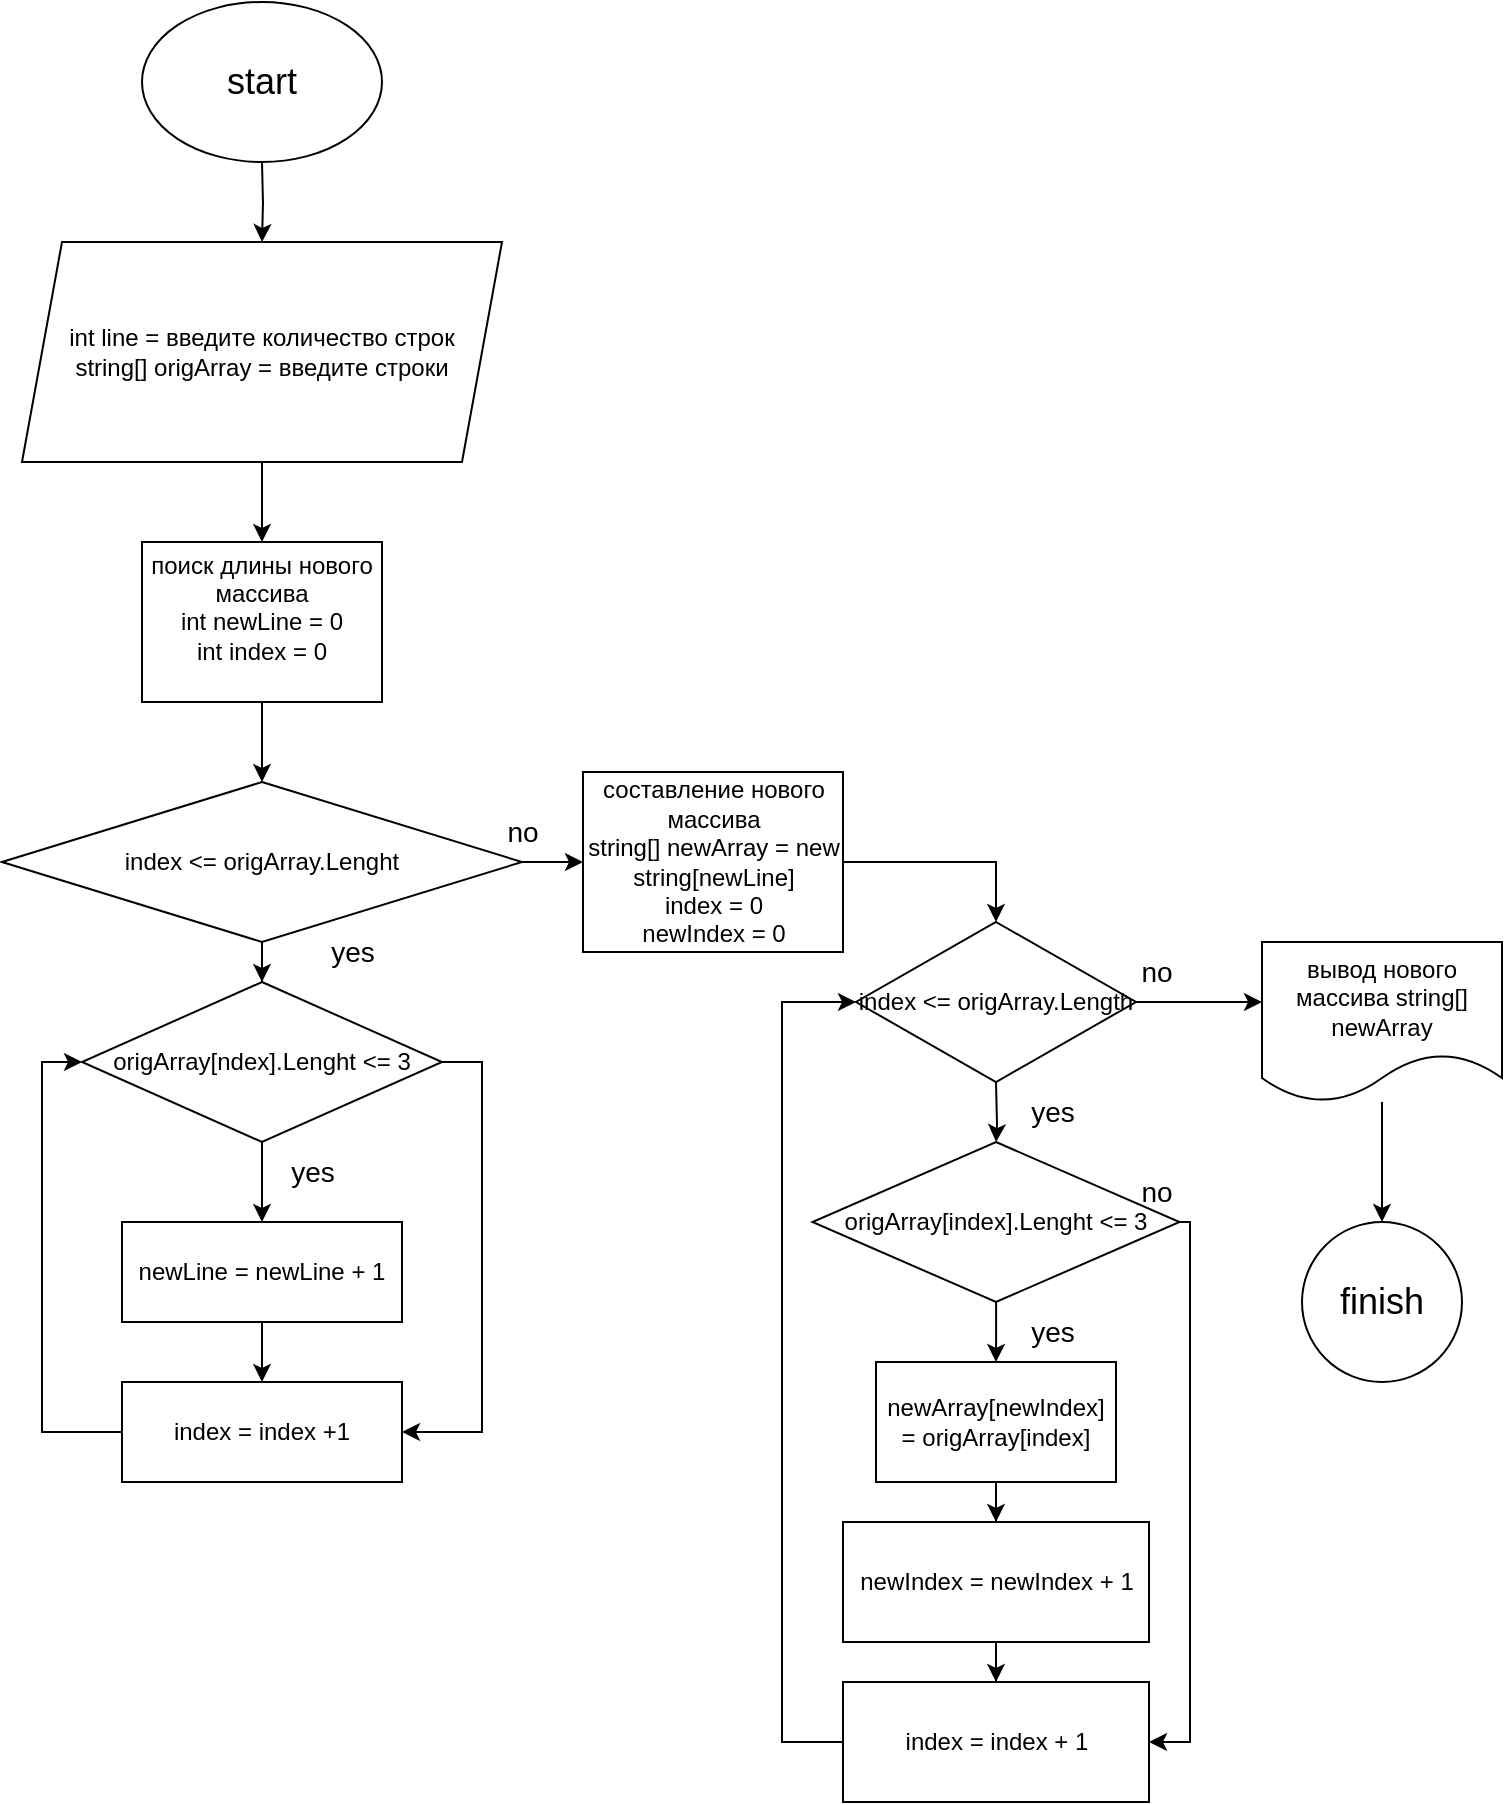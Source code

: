 <mxfile version="24.6.4" type="device">
  <diagram name="Страница — 1" id="rr5RCUjF8rNWnvtVm8tM">
    <mxGraphModel dx="1050" dy="562" grid="1" gridSize="10" guides="1" tooltips="1" connect="1" arrows="1" fold="1" page="1" pageScale="1" pageWidth="827" pageHeight="1169" math="0" shadow="0">
      <root>
        <mxCell id="0" />
        <mxCell id="1" parent="0" />
        <mxCell id="vNJtCYYpdefFr2aL_kDl-2" style="edgeStyle=orthogonalEdgeStyle;rounded=0;orthogonalLoop=1;jettySize=auto;html=1;exitX=0.5;exitY=1;exitDx=0;exitDy=0;" parent="1" edge="1">
          <mxGeometry relative="1" as="geometry">
            <mxPoint x="140" y="120" as="targetPoint" />
            <mxPoint x="140" y="80" as="sourcePoint" />
          </mxGeometry>
        </mxCell>
        <mxCell id="vNJtCYYpdefFr2aL_kDl-1" value="&lt;font style=&quot;vertical-align: inherit;&quot;&gt;&lt;font style=&quot;vertical-align: inherit; font-size: 18px;&quot;&gt;start&lt;/font&gt;&lt;/font&gt;" style="ellipse;whiteSpace=wrap;html=1;" parent="1" vertex="1">
          <mxGeometry x="80" width="120" height="80" as="geometry" />
        </mxCell>
        <mxCell id="I0rxd6nHqhTmoSUv3-NU-6" value="" style="edgeStyle=orthogonalEdgeStyle;rounded=0;orthogonalLoop=1;jettySize=auto;html=1;" edge="1" parent="1" source="vNJtCYYpdefFr2aL_kDl-3" target="I0rxd6nHqhTmoSUv3-NU-4">
          <mxGeometry relative="1" as="geometry" />
        </mxCell>
        <mxCell id="vNJtCYYpdefFr2aL_kDl-3" value="int line = введите количество строк&lt;div&gt;string[] origArray = введите строки&lt;/div&gt;" style="shape=parallelogram;perimeter=parallelogramPerimeter;whiteSpace=wrap;html=1;fixedSize=1;" parent="1" vertex="1">
          <mxGeometry x="20" y="120" width="240" height="110" as="geometry" />
        </mxCell>
        <mxCell id="I0rxd6nHqhTmoSUv3-NU-11" value="" style="edgeStyle=orthogonalEdgeStyle;rounded=0;orthogonalLoop=1;jettySize=auto;html=1;" edge="1" parent="1" source="I0rxd6nHqhTmoSUv3-NU-3" target="I0rxd6nHqhTmoSUv3-NU-10">
          <mxGeometry relative="1" as="geometry" />
        </mxCell>
        <mxCell id="I0rxd6nHqhTmoSUv3-NU-44" value="" style="edgeStyle=orthogonalEdgeStyle;rounded=0;orthogonalLoop=1;jettySize=auto;html=1;" edge="1" parent="1" source="I0rxd6nHqhTmoSUv3-NU-3" target="I0rxd6nHqhTmoSUv3-NU-19">
          <mxGeometry relative="1" as="geometry" />
        </mxCell>
        <mxCell id="I0rxd6nHqhTmoSUv3-NU-3" value="index &amp;lt;= origArray.Lenght" style="rhombus;whiteSpace=wrap;html=1;" vertex="1" parent="1">
          <mxGeometry x="10" y="390" width="260" height="80" as="geometry" />
        </mxCell>
        <mxCell id="I0rxd6nHqhTmoSUv3-NU-7" value="" style="edgeStyle=orthogonalEdgeStyle;rounded=0;orthogonalLoop=1;jettySize=auto;html=1;" edge="1" parent="1" source="I0rxd6nHqhTmoSUv3-NU-4" target="I0rxd6nHqhTmoSUv3-NU-3">
          <mxGeometry relative="1" as="geometry" />
        </mxCell>
        <mxCell id="I0rxd6nHqhTmoSUv3-NU-4" value="&lt;div&gt;поиск длины нового массива&lt;/div&gt;int newLine = 0&lt;div&gt;int index = 0&lt;br&gt;&lt;div&gt;&lt;br&gt;&lt;/div&gt;&lt;/div&gt;" style="rounded=0;whiteSpace=wrap;html=1;" vertex="1" parent="1">
          <mxGeometry x="80" y="270" width="120" height="80" as="geometry" />
        </mxCell>
        <mxCell id="I0rxd6nHqhTmoSUv3-NU-13" value="" style="edgeStyle=orthogonalEdgeStyle;rounded=0;orthogonalLoop=1;jettySize=auto;html=1;" edge="1" parent="1" source="I0rxd6nHqhTmoSUv3-NU-10" target="I0rxd6nHqhTmoSUv3-NU-12">
          <mxGeometry relative="1" as="geometry" />
        </mxCell>
        <mxCell id="I0rxd6nHqhTmoSUv3-NU-14" style="edgeStyle=orthogonalEdgeStyle;rounded=0;orthogonalLoop=1;jettySize=auto;html=1;exitX=1;exitY=0.5;exitDx=0;exitDy=0;entryX=1;entryY=0.5;entryDx=0;entryDy=0;" edge="1" parent="1" source="I0rxd6nHqhTmoSUv3-NU-10" target="I0rxd6nHqhTmoSUv3-NU-15">
          <mxGeometry relative="1" as="geometry">
            <mxPoint x="300" y="720" as="targetPoint" />
          </mxGeometry>
        </mxCell>
        <mxCell id="I0rxd6nHqhTmoSUv3-NU-10" value="origArray[ndex].Lenght &amp;lt;= 3" style="rhombus;whiteSpace=wrap;html=1;" vertex="1" parent="1">
          <mxGeometry x="50" y="490" width="180" height="80" as="geometry" />
        </mxCell>
        <mxCell id="I0rxd6nHqhTmoSUv3-NU-16" value="" style="edgeStyle=orthogonalEdgeStyle;rounded=0;orthogonalLoop=1;jettySize=auto;html=1;" edge="1" parent="1" source="I0rxd6nHqhTmoSUv3-NU-12" target="I0rxd6nHqhTmoSUv3-NU-15">
          <mxGeometry relative="1" as="geometry" />
        </mxCell>
        <mxCell id="I0rxd6nHqhTmoSUv3-NU-12" value="newLine = newLine + 1" style="whiteSpace=wrap;html=1;" vertex="1" parent="1">
          <mxGeometry x="70" y="610" width="140" height="50" as="geometry" />
        </mxCell>
        <mxCell id="I0rxd6nHqhTmoSUv3-NU-17" style="edgeStyle=orthogonalEdgeStyle;rounded=0;orthogonalLoop=1;jettySize=auto;html=1;entryX=0;entryY=0.5;entryDx=0;entryDy=0;" edge="1" parent="1" source="I0rxd6nHqhTmoSUv3-NU-15" target="I0rxd6nHqhTmoSUv3-NU-10">
          <mxGeometry relative="1" as="geometry">
            <Array as="points">
              <mxPoint x="30" y="715" />
              <mxPoint x="30" y="530" />
            </Array>
          </mxGeometry>
        </mxCell>
        <mxCell id="I0rxd6nHqhTmoSUv3-NU-15" value="index = index +1" style="whiteSpace=wrap;html=1;" vertex="1" parent="1">
          <mxGeometry x="70" y="690" width="140" height="50" as="geometry" />
        </mxCell>
        <mxCell id="I0rxd6nHqhTmoSUv3-NU-20" style="edgeStyle=orthogonalEdgeStyle;rounded=0;orthogonalLoop=1;jettySize=auto;html=1;entryX=0.5;entryY=0;entryDx=0;entryDy=0;" edge="1" parent="1" source="I0rxd6nHqhTmoSUv3-NU-19" target="I0rxd6nHqhTmoSUv3-NU-21">
          <mxGeometry relative="1" as="geometry">
            <mxPoint x="500" y="430" as="targetPoint" />
          </mxGeometry>
        </mxCell>
        <mxCell id="I0rxd6nHqhTmoSUv3-NU-19" value="составление нового массива&lt;div&gt;string[] newArray = new string[newLine]&lt;/div&gt;&lt;div&gt;index = 0&lt;/div&gt;&lt;div&gt;newIndex = 0&lt;/div&gt;" style="rounded=0;whiteSpace=wrap;html=1;" vertex="1" parent="1">
          <mxGeometry x="300.5" y="385" width="130" height="90" as="geometry" />
        </mxCell>
        <mxCell id="I0rxd6nHqhTmoSUv3-NU-36" value="" style="edgeStyle=orthogonalEdgeStyle;rounded=0;orthogonalLoop=1;jettySize=auto;html=1;" edge="1" parent="1" source="I0rxd6nHqhTmoSUv3-NU-21">
          <mxGeometry relative="1" as="geometry">
            <mxPoint x="640" y="500" as="targetPoint" />
          </mxGeometry>
        </mxCell>
        <mxCell id="I0rxd6nHqhTmoSUv3-NU-21" value="index &amp;lt;= origArray.Length" style="rhombus;whiteSpace=wrap;html=1;" vertex="1" parent="1">
          <mxGeometry x="437" y="460" width="140" height="80" as="geometry" />
        </mxCell>
        <mxCell id="I0rxd6nHqhTmoSUv3-NU-25" value="" style="edgeStyle=orthogonalEdgeStyle;rounded=0;orthogonalLoop=1;jettySize=auto;html=1;" edge="1" parent="1" target="I0rxd6nHqhTmoSUv3-NU-24">
          <mxGeometry relative="1" as="geometry">
            <mxPoint x="507" y="540" as="sourcePoint" />
          </mxGeometry>
        </mxCell>
        <mxCell id="I0rxd6nHqhTmoSUv3-NU-27" value="" style="edgeStyle=orthogonalEdgeStyle;rounded=0;orthogonalLoop=1;jettySize=auto;html=1;" edge="1" parent="1" source="I0rxd6nHqhTmoSUv3-NU-24" target="I0rxd6nHqhTmoSUv3-NU-26">
          <mxGeometry relative="1" as="geometry" />
        </mxCell>
        <mxCell id="I0rxd6nHqhTmoSUv3-NU-33" style="edgeStyle=orthogonalEdgeStyle;rounded=0;orthogonalLoop=1;jettySize=auto;html=1;entryX=1;entryY=0.5;entryDx=0;entryDy=0;" edge="1" parent="1" source="I0rxd6nHqhTmoSUv3-NU-24" target="I0rxd6nHqhTmoSUv3-NU-31">
          <mxGeometry relative="1" as="geometry">
            <Array as="points">
              <mxPoint x="604" y="610" />
              <mxPoint x="604" y="870" />
            </Array>
          </mxGeometry>
        </mxCell>
        <mxCell id="I0rxd6nHqhTmoSUv3-NU-24" value="origArray[index].Lenght &amp;lt;= 3" style="rhombus;whiteSpace=wrap;html=1;" vertex="1" parent="1">
          <mxGeometry x="415.25" y="570" width="183.5" height="80" as="geometry" />
        </mxCell>
        <mxCell id="I0rxd6nHqhTmoSUv3-NU-30" value="" style="edgeStyle=orthogonalEdgeStyle;rounded=0;orthogonalLoop=1;jettySize=auto;html=1;" edge="1" parent="1" source="I0rxd6nHqhTmoSUv3-NU-26" target="I0rxd6nHqhTmoSUv3-NU-29">
          <mxGeometry relative="1" as="geometry" />
        </mxCell>
        <mxCell id="I0rxd6nHqhTmoSUv3-NU-26" value="newArray[newIndex] = origArray[index]" style="whiteSpace=wrap;html=1;" vertex="1" parent="1">
          <mxGeometry x="447" y="680" width="120" height="60" as="geometry" />
        </mxCell>
        <mxCell id="I0rxd6nHqhTmoSUv3-NU-32" value="" style="edgeStyle=orthogonalEdgeStyle;rounded=0;orthogonalLoop=1;jettySize=auto;html=1;" edge="1" parent="1" source="I0rxd6nHqhTmoSUv3-NU-29" target="I0rxd6nHqhTmoSUv3-NU-31">
          <mxGeometry relative="1" as="geometry" />
        </mxCell>
        <mxCell id="I0rxd6nHqhTmoSUv3-NU-29" value="newIndex = newIndex + 1" style="whiteSpace=wrap;html=1;" vertex="1" parent="1">
          <mxGeometry x="430.5" y="760" width="153" height="60" as="geometry" />
        </mxCell>
        <mxCell id="I0rxd6nHqhTmoSUv3-NU-34" style="edgeStyle=orthogonalEdgeStyle;rounded=0;orthogonalLoop=1;jettySize=auto;html=1;entryX=0;entryY=0.5;entryDx=0;entryDy=0;" edge="1" parent="1" source="I0rxd6nHqhTmoSUv3-NU-31" target="I0rxd6nHqhTmoSUv3-NU-21">
          <mxGeometry relative="1" as="geometry">
            <mxPoint x="430" y="610" as="targetPoint" />
            <Array as="points">
              <mxPoint x="400" y="870" />
              <mxPoint x="400" y="500" />
            </Array>
          </mxGeometry>
        </mxCell>
        <mxCell id="I0rxd6nHqhTmoSUv3-NU-31" value="index = index + 1" style="whiteSpace=wrap;html=1;" vertex="1" parent="1">
          <mxGeometry x="430.5" y="840" width="153" height="60" as="geometry" />
        </mxCell>
        <mxCell id="I0rxd6nHqhTmoSUv3-NU-39" value="" style="edgeStyle=orthogonalEdgeStyle;rounded=0;orthogonalLoop=1;jettySize=auto;html=1;" edge="1" parent="1" source="I0rxd6nHqhTmoSUv3-NU-37" target="I0rxd6nHqhTmoSUv3-NU-38">
          <mxGeometry relative="1" as="geometry" />
        </mxCell>
        <mxCell id="I0rxd6nHqhTmoSUv3-NU-37" value="вывод нового массива string[] newArray" style="shape=document;whiteSpace=wrap;html=1;boundedLbl=1;" vertex="1" parent="1">
          <mxGeometry x="640" y="470" width="120" height="80" as="geometry" />
        </mxCell>
        <mxCell id="I0rxd6nHqhTmoSUv3-NU-38" value="&lt;font style=&quot;font-size: 18px;&quot;&gt;finish&lt;/font&gt;" style="ellipse;whiteSpace=wrap;html=1;" vertex="1" parent="1">
          <mxGeometry x="660" y="610" width="80" height="80" as="geometry" />
        </mxCell>
        <mxCell id="I0rxd6nHqhTmoSUv3-NU-41" value="&lt;font style=&quot;font-size: 14px;&quot;&gt;yes&lt;/font&gt;" style="text;html=1;align=center;verticalAlign=middle;resizable=0;points=[];autosize=1;strokeColor=none;fillColor=none;" vertex="1" parent="1">
          <mxGeometry x="160" y="460" width="50" height="30" as="geometry" />
        </mxCell>
        <mxCell id="I0rxd6nHqhTmoSUv3-NU-42" value="&lt;font style=&quot;font-size: 14px;&quot;&gt;yes&lt;/font&gt;" style="text;html=1;align=center;verticalAlign=middle;resizable=0;points=[];autosize=1;strokeColor=none;fillColor=none;" vertex="1" parent="1">
          <mxGeometry x="510" y="540" width="50" height="30" as="geometry" />
        </mxCell>
        <mxCell id="I0rxd6nHqhTmoSUv3-NU-43" value="&lt;font style=&quot;font-size: 14px;&quot;&gt;yes&lt;/font&gt;" style="text;html=1;align=center;verticalAlign=middle;resizable=0;points=[];autosize=1;strokeColor=none;fillColor=none;" vertex="1" parent="1">
          <mxGeometry x="510" y="650" width="50" height="30" as="geometry" />
        </mxCell>
        <mxCell id="I0rxd6nHqhTmoSUv3-NU-45" value="&lt;font style=&quot;font-size: 14px;&quot;&gt;yes&lt;/font&gt;" style="text;html=1;align=center;verticalAlign=middle;resizable=0;points=[];autosize=1;strokeColor=none;fillColor=none;" vertex="1" parent="1">
          <mxGeometry x="140" y="570" width="50" height="30" as="geometry" />
        </mxCell>
        <mxCell id="I0rxd6nHqhTmoSUv3-NU-49" value="&lt;font style=&quot;font-size: 14px;&quot;&gt;no&lt;/font&gt;" style="text;html=1;align=center;verticalAlign=middle;resizable=0;points=[];autosize=1;strokeColor=none;fillColor=none;" vertex="1" parent="1">
          <mxGeometry x="567" y="470" width="40" height="30" as="geometry" />
        </mxCell>
        <mxCell id="I0rxd6nHqhTmoSUv3-NU-50" value="&lt;font style=&quot;font-size: 14px;&quot;&gt;no&lt;/font&gt;" style="text;html=1;align=center;verticalAlign=middle;resizable=0;points=[];autosize=1;strokeColor=none;fillColor=none;" vertex="1" parent="1">
          <mxGeometry x="250" y="400" width="40" height="30" as="geometry" />
        </mxCell>
        <mxCell id="I0rxd6nHqhTmoSUv3-NU-51" value="&lt;font style=&quot;font-size: 14px;&quot;&gt;no&lt;/font&gt;" style="text;html=1;align=center;verticalAlign=middle;resizable=0;points=[];autosize=1;strokeColor=none;fillColor=none;" vertex="1" parent="1">
          <mxGeometry x="567" y="580" width="40" height="30" as="geometry" />
        </mxCell>
      </root>
    </mxGraphModel>
  </diagram>
</mxfile>
